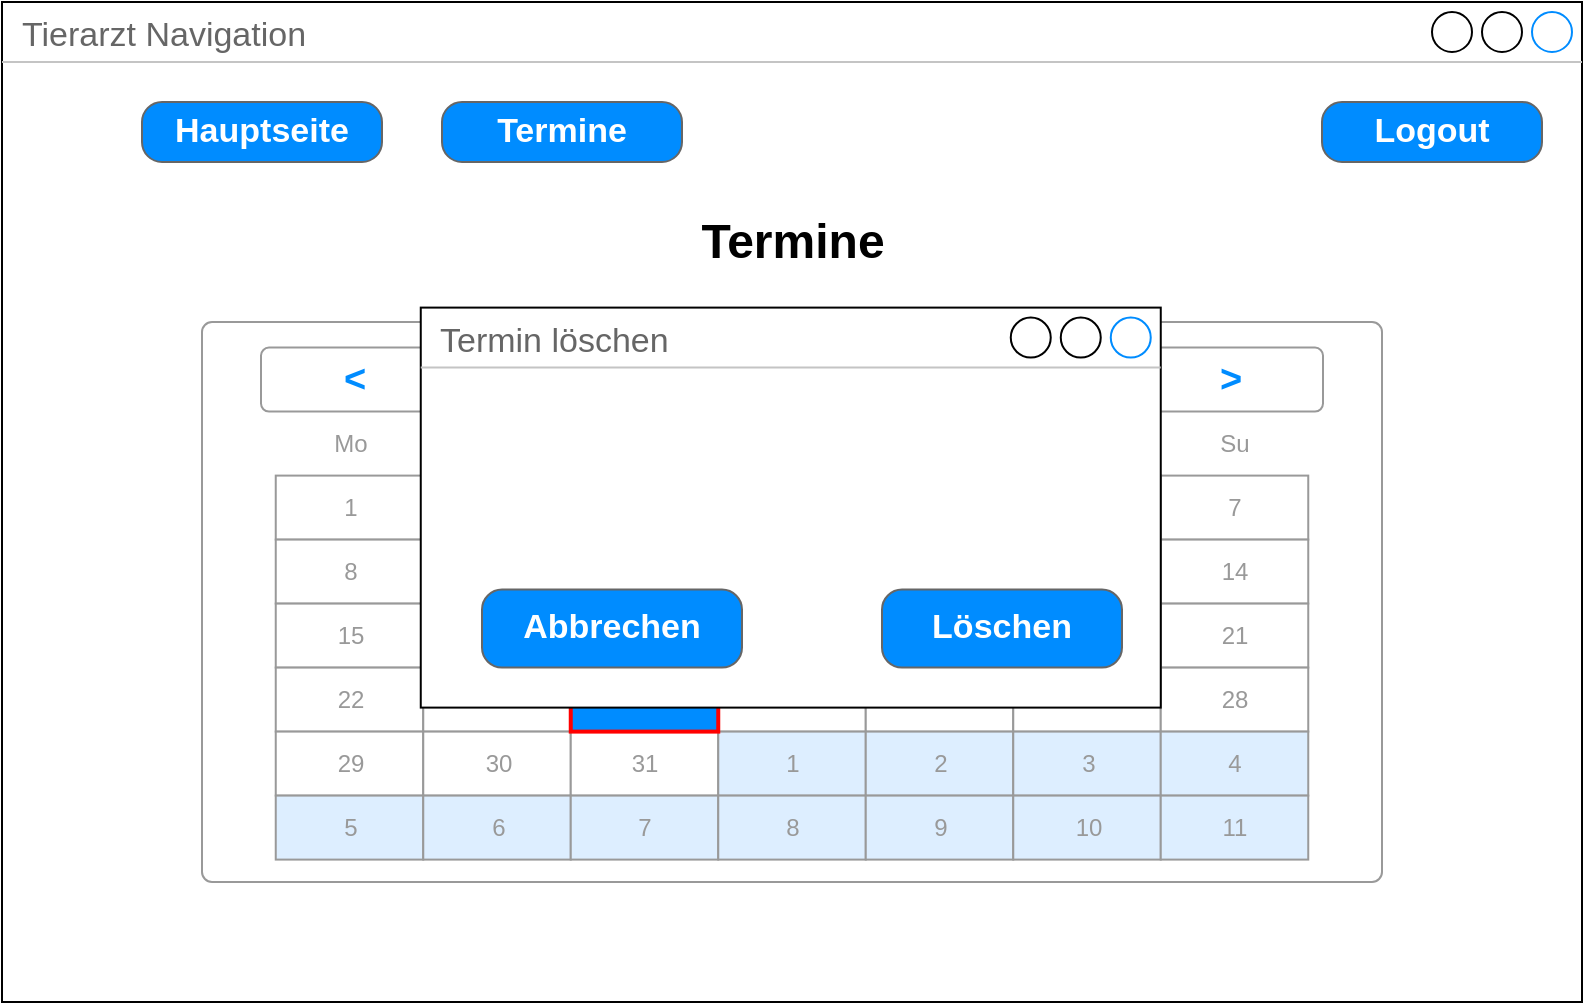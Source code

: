 <mxfile version="13.0.9" type="device"><diagram id="v5jku8EpdRO2-ojvof9i" name="Page-1"><mxGraphModel dx="1422" dy="769" grid="1" gridSize="10" guides="1" tooltips="1" connect="1" arrows="1" fold="1" page="1" pageScale="1" pageWidth="827" pageHeight="1169" math="0" shadow="0"><root><mxCell id="0"/><mxCell id="1" parent="0"/><mxCell id="fFc--IbS6-ilkoog5b3p-4" value="Tierarzt Navigation" style="strokeWidth=1;shadow=0;dashed=0;align=center;html=1;shape=mxgraph.mockup.containers.window;align=left;verticalAlign=top;spacingLeft=8;strokeColor2=#008cff;strokeColor3=#c4c4c4;fontColor=#666666;mainText=;fontSize=17;labelBackgroundColor=none;" vertex="1" parent="1"><mxGeometry x="80" y="120" width="790" height="500" as="geometry"/></mxCell><mxCell id="fFc--IbS6-ilkoog5b3p-5" value="Logout" style="strokeWidth=1;shadow=0;dashed=0;align=center;html=1;shape=mxgraph.mockup.buttons.button;strokeColor=#666666;fontColor=#ffffff;mainText=;buttonStyle=round;fontSize=17;fontStyle=1;fillColor=#008cff;whiteSpace=wrap;" vertex="1" parent="1"><mxGeometry x="740" y="170" width="110" height="30" as="geometry"/></mxCell><mxCell id="fFc--IbS6-ilkoog5b3p-10" value="Termine" style="strokeWidth=1;shadow=0;dashed=0;align=center;html=1;shape=mxgraph.mockup.buttons.button;strokeColor=#666666;fontColor=#ffffff;mainText=;buttonStyle=round;fontSize=17;fontStyle=1;fillColor=#008cff;whiteSpace=wrap;" vertex="1" parent="1"><mxGeometry x="300" y="170" width="120" height="30" as="geometry"/></mxCell><mxCell id="fFc--IbS6-ilkoog5b3p-11" value="Hauptseite" style="strokeWidth=1;shadow=0;dashed=0;align=center;html=1;shape=mxgraph.mockup.buttons.button;strokeColor=#666666;fontColor=#ffffff;mainText=;buttonStyle=round;fontSize=17;fontStyle=1;fillColor=#008cff;whiteSpace=wrap;" vertex="1" parent="1"><mxGeometry x="150" y="170" width="120" height="30" as="geometry"/></mxCell><mxCell id="fFc--IbS6-ilkoog5b3p-15" value="Termine" style="text;strokeColor=none;fillColor=none;html=1;fontSize=24;fontStyle=1;verticalAlign=middle;align=center;" vertex="1" parent="1"><mxGeometry x="425" y="220" width="100" height="40" as="geometry"/></mxCell><mxCell id="fFc--IbS6-ilkoog5b3p-16" value="" style="strokeWidth=1;shadow=0;dashed=0;align=center;html=1;shape=mxgraph.mockup.forms.rrect;rSize=5;strokeColor=#999999;fillColor=#ffffff;" vertex="1" parent="1"><mxGeometry x="180" y="280" width="590" height="280" as="geometry"/></mxCell><mxCell id="fFc--IbS6-ilkoog5b3p-17" value="Mai 2020" style="strokeWidth=1;shadow=0;dashed=0;align=center;html=1;shape=mxgraph.mockup.forms.anchor;fontColor=#999999;" vertex="1" parent="fFc--IbS6-ilkoog5b3p-16"><mxGeometry x="110.625" y="12.8" width="368.75" height="32" as="geometry"/></mxCell><mxCell id="fFc--IbS6-ilkoog5b3p-18" value="&lt;" style="strokeWidth=1;shadow=0;dashed=0;align=center;html=1;shape=mxgraph.mockup.forms.rrect;rSize=4;strokeColor=#999999;fontColor=#008cff;fontSize=19;fontStyle=1;" vertex="1" parent="fFc--IbS6-ilkoog5b3p-16"><mxGeometry x="29.5" y="12.8" width="92.188" height="32" as="geometry"/></mxCell><mxCell id="fFc--IbS6-ilkoog5b3p-19" value="&gt;" style="strokeWidth=1;shadow=0;dashed=0;align=center;html=1;shape=mxgraph.mockup.forms.rrect;rSize=4;strokeColor=#999999;fontColor=#008cff;fontSize=19;fontStyle=1;" vertex="1" parent="fFc--IbS6-ilkoog5b3p-16"><mxGeometry x="468.312" y="12.8" width="92.188" height="32" as="geometry"/></mxCell><mxCell id="fFc--IbS6-ilkoog5b3p-20" value="Mo" style="strokeWidth=1;shadow=0;dashed=0;align=center;html=1;shape=mxgraph.mockup.forms.anchor;fontColor=#999999;" vertex="1" parent="fFc--IbS6-ilkoog5b3p-16"><mxGeometry x="36.875" y="44.8" width="73.75" height="32" as="geometry"/></mxCell><mxCell id="fFc--IbS6-ilkoog5b3p-21" value="Tu" style="strokeWidth=1;shadow=0;dashed=0;align=center;html=1;shape=mxgraph.mockup.forms.anchor;fontColor=#999999;" vertex="1" parent="fFc--IbS6-ilkoog5b3p-16"><mxGeometry x="110.625" y="44.8" width="73.75" height="32" as="geometry"/></mxCell><mxCell id="fFc--IbS6-ilkoog5b3p-22" value="We" style="strokeWidth=1;shadow=0;dashed=0;align=center;html=1;shape=mxgraph.mockup.forms.anchor;fontColor=#999999;" vertex="1" parent="fFc--IbS6-ilkoog5b3p-16"><mxGeometry x="184.375" y="44.8" width="73.75" height="32" as="geometry"/></mxCell><mxCell id="fFc--IbS6-ilkoog5b3p-23" value="Th" style="strokeWidth=1;shadow=0;dashed=0;align=center;html=1;shape=mxgraph.mockup.forms.anchor;fontColor=#999999;" vertex="1" parent="fFc--IbS6-ilkoog5b3p-16"><mxGeometry x="258.125" y="44.8" width="73.75" height="32" as="geometry"/></mxCell><mxCell id="fFc--IbS6-ilkoog5b3p-24" value="Fr" style="strokeWidth=1;shadow=0;dashed=0;align=center;html=1;shape=mxgraph.mockup.forms.anchor;fontColor=#999999;" vertex="1" parent="fFc--IbS6-ilkoog5b3p-16"><mxGeometry x="331.875" y="44.8" width="73.75" height="32" as="geometry"/></mxCell><mxCell id="fFc--IbS6-ilkoog5b3p-25" value="Sa" style="strokeWidth=1;shadow=0;dashed=0;align=center;html=1;shape=mxgraph.mockup.forms.anchor;fontColor=#999999;" vertex="1" parent="fFc--IbS6-ilkoog5b3p-16"><mxGeometry x="405.625" y="44.8" width="73.75" height="32" as="geometry"/></mxCell><mxCell id="fFc--IbS6-ilkoog5b3p-26" value="Su" style="strokeWidth=1;shadow=0;dashed=0;align=center;html=1;shape=mxgraph.mockup.forms.anchor;fontColor=#999999;" vertex="1" parent="fFc--IbS6-ilkoog5b3p-16"><mxGeometry x="479.375" y="44.8" width="73.75" height="32" as="geometry"/></mxCell><mxCell id="fFc--IbS6-ilkoog5b3p-27" value="1" style="strokeWidth=1;shadow=0;dashed=0;align=center;html=1;shape=mxgraph.mockup.forms.rrect;rSize=0;strokeColor=#999999;fontColor=#999999;" vertex="1" parent="fFc--IbS6-ilkoog5b3p-16"><mxGeometry x="36.875" y="76.8" width="73.75" height="32" as="geometry"/></mxCell><mxCell id="fFc--IbS6-ilkoog5b3p-28" value="2" style="strokeWidth=1;shadow=0;dashed=0;align=center;html=1;shape=mxgraph.mockup.forms.rrect;rSize=0;strokeColor=#999999;fontColor=#999999;" vertex="1" parent="fFc--IbS6-ilkoog5b3p-16"><mxGeometry x="110.625" y="76.8" width="73.75" height="32" as="geometry"/></mxCell><mxCell id="fFc--IbS6-ilkoog5b3p-29" value="3" style="strokeWidth=1;shadow=0;dashed=0;align=center;html=1;shape=mxgraph.mockup.forms.rrect;rSize=0;strokeColor=#999999;fontColor=#999999;" vertex="1" parent="fFc--IbS6-ilkoog5b3p-16"><mxGeometry x="184.375" y="76.8" width="73.75" height="32" as="geometry"/></mxCell><mxCell id="fFc--IbS6-ilkoog5b3p-30" value="4" style="strokeWidth=1;shadow=0;dashed=0;align=center;html=1;shape=mxgraph.mockup.forms.rrect;rSize=0;strokeColor=#999999;fontColor=#999999;" vertex="1" parent="fFc--IbS6-ilkoog5b3p-16"><mxGeometry x="258.125" y="76.8" width="73.75" height="32" as="geometry"/></mxCell><mxCell id="fFc--IbS6-ilkoog5b3p-31" value="5" style="strokeWidth=1;shadow=0;dashed=0;align=center;html=1;shape=mxgraph.mockup.forms.rrect;rSize=0;strokeColor=#999999;fontColor=#999999;" vertex="1" parent="fFc--IbS6-ilkoog5b3p-16"><mxGeometry x="331.875" y="76.8" width="73.75" height="32" as="geometry"/></mxCell><mxCell id="fFc--IbS6-ilkoog5b3p-32" value="6" style="strokeWidth=1;shadow=0;dashed=0;align=center;html=1;shape=mxgraph.mockup.forms.rrect;rSize=0;strokeColor=#999999;fontColor=#999999;" vertex="1" parent="fFc--IbS6-ilkoog5b3p-16"><mxGeometry x="405.625" y="76.8" width="73.75" height="32" as="geometry"/></mxCell><mxCell id="fFc--IbS6-ilkoog5b3p-33" value="7" style="strokeWidth=1;shadow=0;dashed=0;align=center;html=1;shape=mxgraph.mockup.forms.rrect;rSize=0;strokeColor=#999999;fontColor=#999999;" vertex="1" parent="fFc--IbS6-ilkoog5b3p-16"><mxGeometry x="479.375" y="76.8" width="73.75" height="32" as="geometry"/></mxCell><mxCell id="fFc--IbS6-ilkoog5b3p-34" value="8" style="strokeWidth=1;shadow=0;dashed=0;align=center;html=1;shape=mxgraph.mockup.forms.rrect;rSize=0;strokeColor=#999999;fontColor=#999999;" vertex="1" parent="fFc--IbS6-ilkoog5b3p-16"><mxGeometry x="36.875" y="108.8" width="73.75" height="32" as="geometry"/></mxCell><mxCell id="fFc--IbS6-ilkoog5b3p-35" value="9" style="strokeWidth=1;shadow=0;dashed=0;align=center;html=1;shape=mxgraph.mockup.forms.rrect;rSize=0;strokeColor=#999999;fontColor=#999999;" vertex="1" parent="fFc--IbS6-ilkoog5b3p-16"><mxGeometry x="110.625" y="108.8" width="73.75" height="32" as="geometry"/></mxCell><mxCell id="fFc--IbS6-ilkoog5b3p-36" value="10" style="strokeWidth=1;shadow=0;dashed=0;align=center;html=1;shape=mxgraph.mockup.forms.rrect;rSize=0;strokeColor=#999999;fontColor=#999999;" vertex="1" parent="fFc--IbS6-ilkoog5b3p-16"><mxGeometry x="184.375" y="108.8" width="73.75" height="32" as="geometry"/></mxCell><mxCell id="fFc--IbS6-ilkoog5b3p-37" value="11" style="strokeWidth=1;shadow=0;dashed=0;align=center;html=1;shape=mxgraph.mockup.forms.rrect;rSize=0;strokeColor=#999999;fontColor=#999999;" vertex="1" parent="fFc--IbS6-ilkoog5b3p-16"><mxGeometry x="258.125" y="108.8" width="73.75" height="32" as="geometry"/></mxCell><mxCell id="fFc--IbS6-ilkoog5b3p-38" value="12" style="strokeWidth=1;shadow=0;dashed=0;align=center;html=1;shape=mxgraph.mockup.forms.rrect;rSize=0;strokeColor=#999999;fontColor=#999999;" vertex="1" parent="fFc--IbS6-ilkoog5b3p-16"><mxGeometry x="331.875" y="108.8" width="73.75" height="32" as="geometry"/></mxCell><mxCell id="fFc--IbS6-ilkoog5b3p-39" value="13" style="strokeWidth=1;shadow=0;dashed=0;align=center;html=1;shape=mxgraph.mockup.forms.rrect;rSize=0;strokeColor=#999999;fontColor=#999999;" vertex="1" parent="fFc--IbS6-ilkoog5b3p-16"><mxGeometry x="405.625" y="108.8" width="73.75" height="32" as="geometry"/></mxCell><mxCell id="fFc--IbS6-ilkoog5b3p-40" value="14" style="strokeWidth=1;shadow=0;dashed=0;align=center;html=1;shape=mxgraph.mockup.forms.rrect;rSize=0;strokeColor=#999999;fontColor=#999999;" vertex="1" parent="fFc--IbS6-ilkoog5b3p-16"><mxGeometry x="479.375" y="108.8" width="73.75" height="32" as="geometry"/></mxCell><mxCell id="fFc--IbS6-ilkoog5b3p-41" value="15" style="strokeWidth=1;shadow=0;dashed=0;align=center;html=1;shape=mxgraph.mockup.forms.rrect;rSize=0;strokeColor=#999999;fontColor=#999999;" vertex="1" parent="fFc--IbS6-ilkoog5b3p-16"><mxGeometry x="36.875" y="140.8" width="73.75" height="32" as="geometry"/></mxCell><mxCell id="fFc--IbS6-ilkoog5b3p-42" value="16" style="strokeWidth=1;shadow=0;dashed=0;align=center;html=1;shape=mxgraph.mockup.forms.rrect;rSize=0;strokeColor=#999999;fontColor=#999999;" vertex="1" parent="fFc--IbS6-ilkoog5b3p-16"><mxGeometry x="110.625" y="140.8" width="73.75" height="32" as="geometry"/></mxCell><mxCell id="fFc--IbS6-ilkoog5b3p-43" value="17" style="strokeWidth=1;shadow=0;dashed=0;align=center;html=1;shape=mxgraph.mockup.forms.rrect;rSize=0;strokeColor=#999999;fontColor=#999999;" vertex="1" parent="fFc--IbS6-ilkoog5b3p-16"><mxGeometry x="184.375" y="140.8" width="73.75" height="32" as="geometry"/></mxCell><mxCell id="fFc--IbS6-ilkoog5b3p-44" value="18" style="strokeWidth=1;shadow=0;dashed=0;align=center;html=1;shape=mxgraph.mockup.forms.rrect;rSize=0;strokeColor=#999999;fontColor=#999999;" vertex="1" parent="fFc--IbS6-ilkoog5b3p-16"><mxGeometry x="258.125" y="140.8" width="73.75" height="32" as="geometry"/></mxCell><mxCell id="fFc--IbS6-ilkoog5b3p-45" value="19" style="strokeWidth=1;shadow=0;dashed=0;align=center;html=1;shape=mxgraph.mockup.forms.rrect;rSize=0;strokeColor=#999999;fontColor=#999999;" vertex="1" parent="fFc--IbS6-ilkoog5b3p-16"><mxGeometry x="331.875" y="140.8" width="73.75" height="32" as="geometry"/></mxCell><mxCell id="fFc--IbS6-ilkoog5b3p-46" value="20" style="strokeWidth=1;shadow=0;dashed=0;align=center;html=1;shape=mxgraph.mockup.forms.rrect;rSize=0;strokeColor=#999999;fontColor=#999999;" vertex="1" parent="fFc--IbS6-ilkoog5b3p-16"><mxGeometry x="405.625" y="140.8" width="73.75" height="32" as="geometry"/></mxCell><mxCell id="fFc--IbS6-ilkoog5b3p-47" value="21" style="strokeWidth=1;shadow=0;dashed=0;align=center;html=1;shape=mxgraph.mockup.forms.rrect;rSize=0;strokeColor=#999999;fontColor=#999999;" vertex="1" parent="fFc--IbS6-ilkoog5b3p-16"><mxGeometry x="479.375" y="140.8" width="73.75" height="32" as="geometry"/></mxCell><mxCell id="fFc--IbS6-ilkoog5b3p-48" value="22" style="strokeWidth=1;shadow=0;dashed=0;align=center;html=1;shape=mxgraph.mockup.forms.rrect;rSize=0;strokeColor=#999999;fontColor=#999999;" vertex="1" parent="fFc--IbS6-ilkoog5b3p-16"><mxGeometry x="36.875" y="172.8" width="73.75" height="32" as="geometry"/></mxCell><mxCell id="fFc--IbS6-ilkoog5b3p-49" value="23" style="strokeWidth=1;shadow=0;dashed=0;align=center;html=1;shape=mxgraph.mockup.forms.rrect;rSize=0;strokeColor=#999999;fontColor=#999999;" vertex="1" parent="fFc--IbS6-ilkoog5b3p-16"><mxGeometry x="110.625" y="172.8" width="73.75" height="32" as="geometry"/></mxCell><mxCell id="fFc--IbS6-ilkoog5b3p-50" value="25" style="strokeWidth=1;shadow=0;dashed=0;align=center;html=1;shape=mxgraph.mockup.forms.rrect;rSize=0;strokeColor=#999999;fontColor=#999999;" vertex="1" parent="fFc--IbS6-ilkoog5b3p-16"><mxGeometry x="258.125" y="172.8" width="73.75" height="32" as="geometry"/></mxCell><mxCell id="fFc--IbS6-ilkoog5b3p-51" value="26" style="strokeWidth=1;shadow=0;dashed=0;align=center;html=1;shape=mxgraph.mockup.forms.rrect;rSize=0;strokeColor=#999999;fontColor=#999999;" vertex="1" parent="fFc--IbS6-ilkoog5b3p-16"><mxGeometry x="331.875" y="172.8" width="73.75" height="32" as="geometry"/></mxCell><mxCell id="fFc--IbS6-ilkoog5b3p-52" value="27" style="strokeWidth=1;shadow=0;dashed=0;align=center;html=1;shape=mxgraph.mockup.forms.rrect;rSize=0;strokeColor=#999999;fontColor=#999999;" vertex="1" parent="fFc--IbS6-ilkoog5b3p-16"><mxGeometry x="405.625" y="172.8" width="73.75" height="32" as="geometry"/></mxCell><mxCell id="fFc--IbS6-ilkoog5b3p-53" value="28" style="strokeWidth=1;shadow=0;dashed=0;align=center;html=1;shape=mxgraph.mockup.forms.rrect;rSize=0;strokeColor=#999999;fontColor=#999999;" vertex="1" parent="fFc--IbS6-ilkoog5b3p-16"><mxGeometry x="479.375" y="172.8" width="73.75" height="32" as="geometry"/></mxCell><mxCell id="fFc--IbS6-ilkoog5b3p-54" value="29" style="strokeWidth=1;shadow=0;dashed=0;align=center;html=1;shape=mxgraph.mockup.forms.rrect;rSize=0;strokeColor=#999999;fontColor=#999999;" vertex="1" parent="fFc--IbS6-ilkoog5b3p-16"><mxGeometry x="36.875" y="204.8" width="73.75" height="32" as="geometry"/></mxCell><mxCell id="fFc--IbS6-ilkoog5b3p-55" value="30" style="strokeWidth=1;shadow=0;dashed=0;align=center;html=1;shape=mxgraph.mockup.forms.rrect;rSize=0;strokeColor=#999999;fontColor=#999999;" vertex="1" parent="fFc--IbS6-ilkoog5b3p-16"><mxGeometry x="110.625" y="204.8" width="73.75" height="32" as="geometry"/></mxCell><mxCell id="fFc--IbS6-ilkoog5b3p-56" value="31" style="strokeWidth=1;shadow=0;dashed=0;align=center;html=1;shape=mxgraph.mockup.forms.rrect;rSize=0;strokeColor=#999999;fontColor=#999999;" vertex="1" parent="fFc--IbS6-ilkoog5b3p-16"><mxGeometry x="184.375" y="204.8" width="73.75" height="32" as="geometry"/></mxCell><mxCell id="fFc--IbS6-ilkoog5b3p-57" value="1" style="strokeWidth=1;shadow=0;dashed=0;align=center;html=1;shape=mxgraph.mockup.forms.rrect;rSize=0;strokeColor=#999999;fontColor=#999999;fillColor=#ddeeff;" vertex="1" parent="fFc--IbS6-ilkoog5b3p-16"><mxGeometry x="258.125" y="204.8" width="73.75" height="32" as="geometry"/></mxCell><mxCell id="fFc--IbS6-ilkoog5b3p-58" value="2" style="strokeWidth=1;shadow=0;dashed=0;align=center;html=1;shape=mxgraph.mockup.forms.rrect;rSize=0;strokeColor=#999999;fontColor=#999999;fillColor=#ddeeff;" vertex="1" parent="fFc--IbS6-ilkoog5b3p-16"><mxGeometry x="331.875" y="204.8" width="73.75" height="32" as="geometry"/></mxCell><mxCell id="fFc--IbS6-ilkoog5b3p-59" value="3" style="strokeWidth=1;shadow=0;dashed=0;align=center;html=1;shape=mxgraph.mockup.forms.rrect;rSize=0;strokeColor=#999999;fontColor=#999999;fillColor=#ddeeff;" vertex="1" parent="fFc--IbS6-ilkoog5b3p-16"><mxGeometry x="405.625" y="204.8" width="73.75" height="32" as="geometry"/></mxCell><mxCell id="fFc--IbS6-ilkoog5b3p-60" value="4" style="strokeWidth=1;shadow=0;dashed=0;align=center;html=1;shape=mxgraph.mockup.forms.rrect;rSize=0;strokeColor=#999999;fontColor=#999999;fillColor=#ddeeff;" vertex="1" parent="fFc--IbS6-ilkoog5b3p-16"><mxGeometry x="479.375" y="204.8" width="73.75" height="32" as="geometry"/></mxCell><mxCell id="fFc--IbS6-ilkoog5b3p-61" value="5" style="strokeWidth=1;shadow=0;dashed=0;align=center;html=1;shape=mxgraph.mockup.forms.rrect;rSize=0;strokeColor=#999999;fontColor=#999999;fillColor=#ddeeff;" vertex="1" parent="fFc--IbS6-ilkoog5b3p-16"><mxGeometry x="36.875" y="236.8" width="73.75" height="32" as="geometry"/></mxCell><mxCell id="fFc--IbS6-ilkoog5b3p-62" value="6" style="strokeWidth=1;shadow=0;dashed=0;align=center;html=1;shape=mxgraph.mockup.forms.rrect;rSize=0;strokeColor=#999999;fontColor=#999999;fillColor=#ddeeff;" vertex="1" parent="fFc--IbS6-ilkoog5b3p-16"><mxGeometry x="110.625" y="236.8" width="73.75" height="32" as="geometry"/></mxCell><mxCell id="fFc--IbS6-ilkoog5b3p-63" value="7" style="strokeWidth=1;shadow=0;dashed=0;align=center;html=1;shape=mxgraph.mockup.forms.rrect;rSize=0;strokeColor=#999999;fontColor=#999999;fillColor=#ddeeff;" vertex="1" parent="fFc--IbS6-ilkoog5b3p-16"><mxGeometry x="184.375" y="236.8" width="73.75" height="32" as="geometry"/></mxCell><mxCell id="fFc--IbS6-ilkoog5b3p-64" value="8" style="strokeWidth=1;shadow=0;dashed=0;align=center;html=1;shape=mxgraph.mockup.forms.rrect;rSize=0;strokeColor=#999999;fontColor=#999999;fillColor=#ddeeff;" vertex="1" parent="fFc--IbS6-ilkoog5b3p-16"><mxGeometry x="258.125" y="236.8" width="73.75" height="32" as="geometry"/></mxCell><mxCell id="fFc--IbS6-ilkoog5b3p-65" value="9" style="strokeWidth=1;shadow=0;dashed=0;align=center;html=1;shape=mxgraph.mockup.forms.rrect;rSize=0;strokeColor=#999999;fontColor=#999999;fillColor=#ddeeff;" vertex="1" parent="fFc--IbS6-ilkoog5b3p-16"><mxGeometry x="331.875" y="236.8" width="73.75" height="32" as="geometry"/></mxCell><mxCell id="fFc--IbS6-ilkoog5b3p-66" value="10" style="strokeWidth=1;shadow=0;dashed=0;align=center;html=1;shape=mxgraph.mockup.forms.rrect;rSize=0;strokeColor=#999999;fontColor=#999999;fillColor=#ddeeff;" vertex="1" parent="fFc--IbS6-ilkoog5b3p-16"><mxGeometry x="405.625" y="236.8" width="73.75" height="32" as="geometry"/></mxCell><mxCell id="fFc--IbS6-ilkoog5b3p-67" value="11" style="strokeWidth=1;shadow=0;dashed=0;align=center;html=1;shape=mxgraph.mockup.forms.rrect;rSize=0;strokeColor=#999999;fontColor=#999999;fillColor=#ddeeff;" vertex="1" parent="fFc--IbS6-ilkoog5b3p-16"><mxGeometry x="479.375" y="236.8" width="73.75" height="32" as="geometry"/></mxCell><mxCell id="fFc--IbS6-ilkoog5b3p-68" value="24" style="strokeWidth=1;shadow=0;dashed=0;align=center;html=1;shape=mxgraph.mockup.forms.rrect;rSize=0;strokeColor=#ff0000;fontColor=#ffffff;strokeWidth=2;fillColor=#008cff;" vertex="1" parent="fFc--IbS6-ilkoog5b3p-16"><mxGeometry x="184.375" y="172.8" width="73.75" height="32" as="geometry"/></mxCell><mxCell id="fFc--IbS6-ilkoog5b3p-69" value="Termin löschen" style="strokeWidth=1;shadow=0;dashed=0;align=center;html=1;shape=mxgraph.mockup.containers.window;align=left;verticalAlign=top;spacingLeft=8;strokeColor2=#008cff;strokeColor3=#c4c4c4;fontColor=#666666;mainText=;fontSize=17;labelBackgroundColor=none;" vertex="1" parent="fFc--IbS6-ilkoog5b3p-16"><mxGeometry x="109.38" y="-7.2" width="370" height="200" as="geometry"/></mxCell><mxCell id="fFc--IbS6-ilkoog5b3p-85" value="Abbrechen" style="strokeWidth=1;shadow=0;dashed=0;align=center;html=1;shape=mxgraph.mockup.buttons.button;strokeColor=#666666;fontColor=#ffffff;mainText=;buttonStyle=round;fontSize=17;fontStyle=1;fillColor=#008cff;whiteSpace=wrap;" vertex="1" parent="fFc--IbS6-ilkoog5b3p-16"><mxGeometry x="140" y="133.8" width="130" height="39" as="geometry"/></mxCell><mxCell id="fFc--IbS6-ilkoog5b3p-86" value="Löschen" style="strokeWidth=1;shadow=0;dashed=0;align=center;html=1;shape=mxgraph.mockup.buttons.button;strokeColor=#666666;fontColor=#ffffff;mainText=;buttonStyle=round;fontSize=17;fontStyle=1;fillColor=#008cff;whiteSpace=wrap;" vertex="1" parent="fFc--IbS6-ilkoog5b3p-16"><mxGeometry x="340" y="133.8" width="120" height="39" as="geometry"/></mxCell></root></mxGraphModel></diagram></mxfile>
